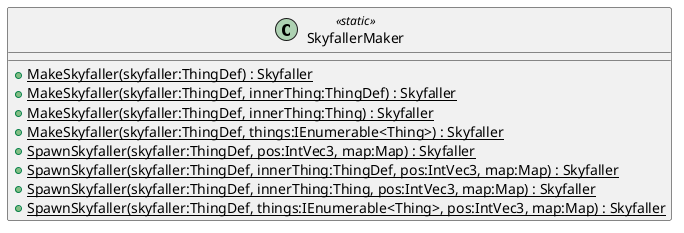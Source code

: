 @startuml
class SkyfallerMaker <<static>> {
    + {static} MakeSkyfaller(skyfaller:ThingDef) : Skyfaller
    + {static} MakeSkyfaller(skyfaller:ThingDef, innerThing:ThingDef) : Skyfaller
    + {static} MakeSkyfaller(skyfaller:ThingDef, innerThing:Thing) : Skyfaller
    + {static} MakeSkyfaller(skyfaller:ThingDef, things:IEnumerable<Thing>) : Skyfaller
    + {static} SpawnSkyfaller(skyfaller:ThingDef, pos:IntVec3, map:Map) : Skyfaller
    + {static} SpawnSkyfaller(skyfaller:ThingDef, innerThing:ThingDef, pos:IntVec3, map:Map) : Skyfaller
    + {static} SpawnSkyfaller(skyfaller:ThingDef, innerThing:Thing, pos:IntVec3, map:Map) : Skyfaller
    + {static} SpawnSkyfaller(skyfaller:ThingDef, things:IEnumerable<Thing>, pos:IntVec3, map:Map) : Skyfaller
}
@enduml
